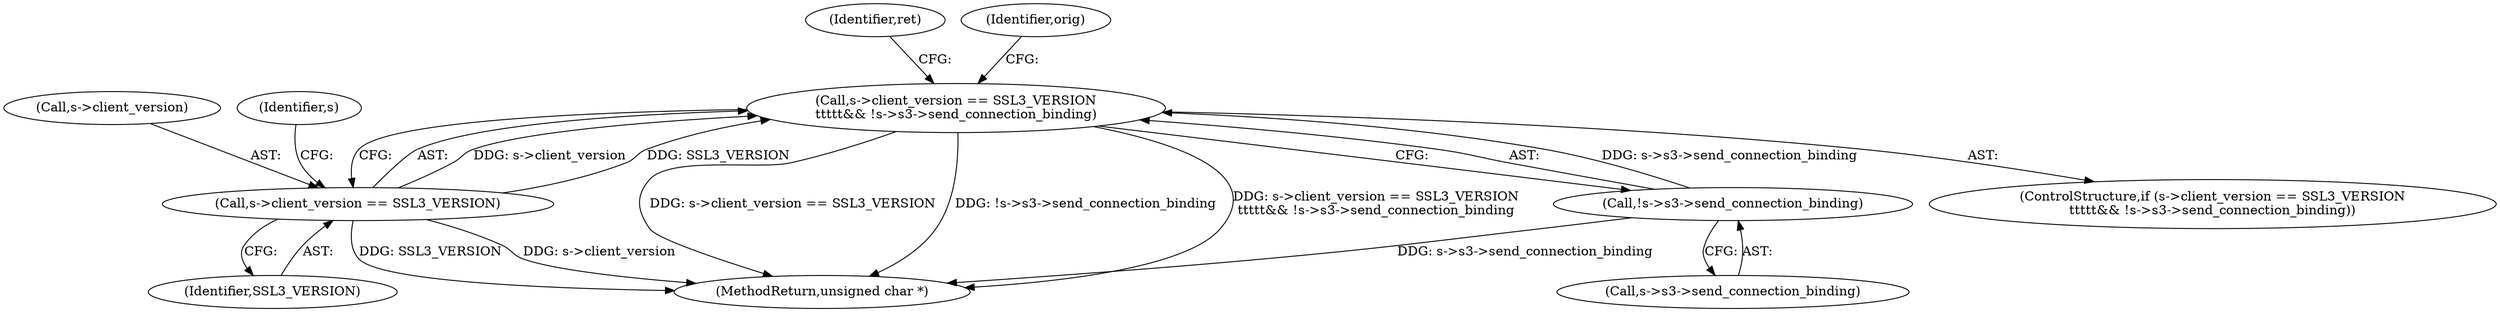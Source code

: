 digraph "0_openssl_2b0532f3984324ebe1236a63d15893792384328d@API" {
"1000143" [label="(Call,s->client_version == SSL3_VERSION\n\t\t\t\t\t&& !s->s3->send_connection_binding)"];
"1000144" [label="(Call,s->client_version == SSL3_VERSION)"];
"1000149" [label="(Call,!s->s3->send_connection_binding)"];
"1000158" [label="(Identifier,ret)"];
"1000148" [label="(Identifier,SSL3_VERSION)"];
"1000150" [label="(Call,s->s3->send_connection_binding)"];
"1000145" [label="(Call,s->client_version)"];
"1000144" [label="(Call,s->client_version == SSL3_VERSION)"];
"1000142" [label="(ControlStructure,if (s->client_version == SSL3_VERSION\n\t\t\t\t\t&& !s->s3->send_connection_binding))"];
"1000152" [label="(Identifier,s)"];
"1000156" [label="(Identifier,orig)"];
"1000149" [label="(Call,!s->s3->send_connection_binding)"];
"1000143" [label="(Call,s->client_version == SSL3_VERSION\n\t\t\t\t\t&& !s->s3->send_connection_binding)"];
"1001115" [label="(MethodReturn,unsigned char *)"];
"1000143" -> "1000142"  [label="AST: "];
"1000143" -> "1000144"  [label="CFG: "];
"1000143" -> "1000149"  [label="CFG: "];
"1000144" -> "1000143"  [label="AST: "];
"1000149" -> "1000143"  [label="AST: "];
"1000156" -> "1000143"  [label="CFG: "];
"1000158" -> "1000143"  [label="CFG: "];
"1000143" -> "1001115"  [label="DDG: s->client_version == SSL3_VERSION"];
"1000143" -> "1001115"  [label="DDG: !s->s3->send_connection_binding"];
"1000143" -> "1001115"  [label="DDG: s->client_version == SSL3_VERSION\n\t\t\t\t\t&& !s->s3->send_connection_binding"];
"1000144" -> "1000143"  [label="DDG: s->client_version"];
"1000144" -> "1000143"  [label="DDG: SSL3_VERSION"];
"1000149" -> "1000143"  [label="DDG: s->s3->send_connection_binding"];
"1000144" -> "1000148"  [label="CFG: "];
"1000145" -> "1000144"  [label="AST: "];
"1000148" -> "1000144"  [label="AST: "];
"1000152" -> "1000144"  [label="CFG: "];
"1000144" -> "1001115"  [label="DDG: SSL3_VERSION"];
"1000144" -> "1001115"  [label="DDG: s->client_version"];
"1000149" -> "1000150"  [label="CFG: "];
"1000150" -> "1000149"  [label="AST: "];
"1000149" -> "1001115"  [label="DDG: s->s3->send_connection_binding"];
}
